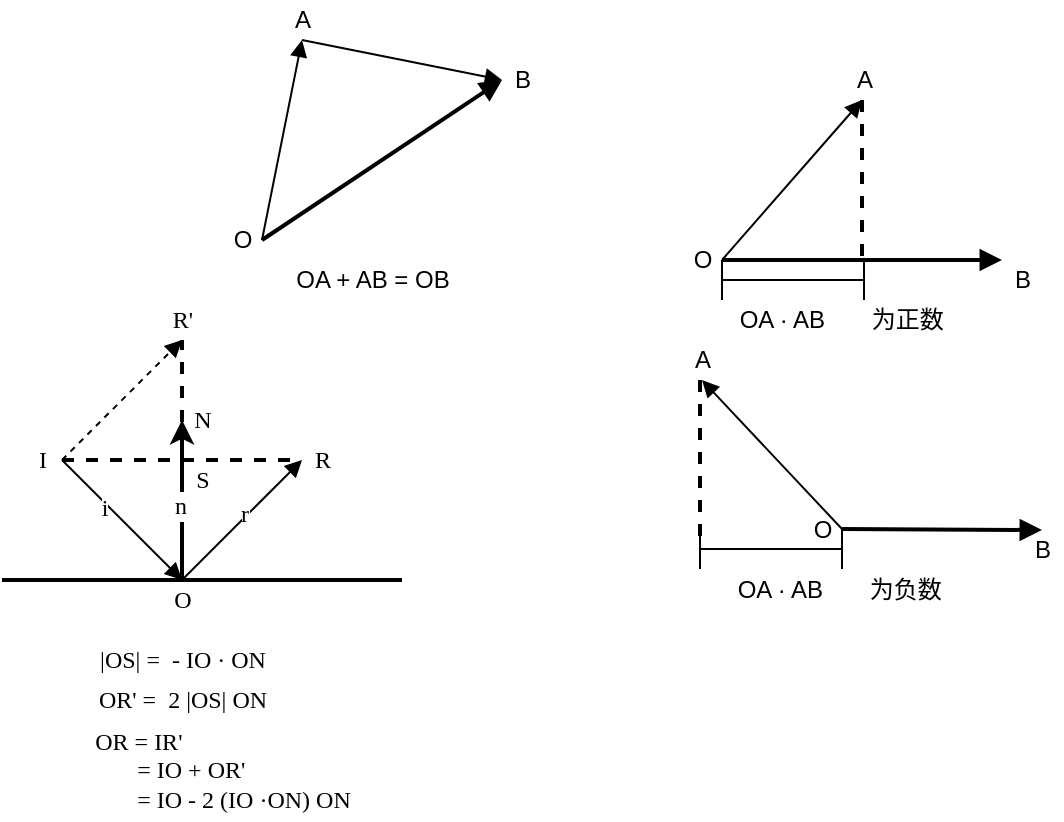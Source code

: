 <mxfile version="12.4.0" type="device" pages="1"><diagram id="kIfJ2n3xBsH6SKZ-yLcY" name="第 1 页"><mxGraphModel dx="646" dy="380" grid="1" gridSize="10" guides="1" tooltips="1" connect="1" arrows="1" fold="1" page="1" pageScale="1" pageWidth="827" pageHeight="1169" math="0" shadow="0"><root><mxCell id="0"/><mxCell id="1" parent="0"/><mxCell id="8t38GKVS5t9G_djoyhIJ-1" value="" style="endArrow=block;html=1;endFill=1;" edge="1" parent="1"><mxGeometry width="50" height="50" relative="1" as="geometry"><mxPoint x="260" y="290" as="sourcePoint"/><mxPoint x="360" y="310" as="targetPoint"/></mxGeometry></mxCell><mxCell id="8t38GKVS5t9G_djoyhIJ-2" value="" style="endArrow=block;html=1;endFill=1;strokeWidth=2;" edge="1" parent="1"><mxGeometry width="50" height="50" relative="1" as="geometry"><mxPoint x="240" y="390" as="sourcePoint"/><mxPoint x="360" y="310" as="targetPoint"/></mxGeometry></mxCell><mxCell id="8t38GKVS5t9G_djoyhIJ-3" value="" style="endArrow=block;html=1;endFill=1;" edge="1" parent="1"><mxGeometry width="50" height="50" relative="1" as="geometry"><mxPoint x="240" y="390" as="sourcePoint"/><mxPoint x="260" y="290" as="targetPoint"/></mxGeometry></mxCell><mxCell id="8t38GKVS5t9G_djoyhIJ-4" value="O" style="text;html=1;align=center;verticalAlign=middle;resizable=0;points=[];;autosize=1;" vertex="1" parent="1"><mxGeometry x="220" y="380" width="20" height="20" as="geometry"/></mxCell><mxCell id="8t38GKVS5t9G_djoyhIJ-5" value="B" style="text;html=1;align=center;verticalAlign=middle;resizable=0;points=[];;autosize=1;" vertex="1" parent="1"><mxGeometry x="360" y="300" width="20" height="20" as="geometry"/></mxCell><mxCell id="8t38GKVS5t9G_djoyhIJ-6" value="A" style="text;html=1;align=center;verticalAlign=middle;resizable=0;points=[];;autosize=1;" vertex="1" parent="1"><mxGeometry x="250" y="270" width="20" height="20" as="geometry"/></mxCell><mxCell id="8t38GKVS5t9G_djoyhIJ-7" value="OA + AB = OB" style="text;html=1;align=center;verticalAlign=middle;resizable=0;points=[];;autosize=1;" vertex="1" parent="1"><mxGeometry x="250" y="400" width="90" height="20" as="geometry"/></mxCell><mxCell id="8t38GKVS5t9G_djoyhIJ-8" value="" style="endArrow=block;html=1;endFill=1;strokeWidth=2;" edge="1" parent="1"><mxGeometry width="50" height="50" relative="1" as="geometry"><mxPoint x="470" y="400" as="sourcePoint"/><mxPoint x="610" y="400" as="targetPoint"/></mxGeometry></mxCell><mxCell id="8t38GKVS5t9G_djoyhIJ-9" value="" style="endArrow=block;html=1;endFill=1;" edge="1" parent="1"><mxGeometry width="50" height="50" relative="1" as="geometry"><mxPoint x="470" y="400" as="sourcePoint"/><mxPoint x="540" y="320" as="targetPoint"/></mxGeometry></mxCell><mxCell id="8t38GKVS5t9G_djoyhIJ-10" value="O" style="text;html=1;align=center;verticalAlign=middle;resizable=0;points=[];;autosize=1;" vertex="1" parent="1"><mxGeometry x="450" y="390" width="20" height="20" as="geometry"/></mxCell><mxCell id="8t38GKVS5t9G_djoyhIJ-11" value="B" style="text;html=1;align=center;verticalAlign=middle;resizable=0;points=[];;autosize=1;" vertex="1" parent="1"><mxGeometry x="610" y="400" width="20" height="20" as="geometry"/></mxCell><mxCell id="8t38GKVS5t9G_djoyhIJ-12" value="A" style="text;html=1;align=center;verticalAlign=middle;resizable=0;points=[];;autosize=1;" vertex="1" parent="1"><mxGeometry x="531" y="300" width="20" height="20" as="geometry"/></mxCell><mxCell id="8t38GKVS5t9G_djoyhIJ-13" value="" style="endArrow=none;dashed=1;html=1;strokeWidth=2;" edge="1" parent="1"><mxGeometry width="50" height="50" relative="1" as="geometry"><mxPoint x="540" y="320" as="sourcePoint"/><mxPoint x="540" y="400" as="targetPoint"/></mxGeometry></mxCell><mxCell id="8t38GKVS5t9G_djoyhIJ-14" value="" style="shape=crossbar;whiteSpace=wrap;html=1;rounded=1;rotation=0;" vertex="1" parent="1"><mxGeometry x="470" y="400" width="71" height="20" as="geometry"/></mxCell><mxCell id="8t38GKVS5t9G_djoyhIJ-15" value="OA · AB&amp;nbsp; &amp;nbsp; &amp;nbsp; &amp;nbsp;为正数&amp;nbsp;" style="text;html=1;align=center;verticalAlign=middle;resizable=0;points=[];;autosize=1;rotation=0;" vertex="1" parent="1"><mxGeometry x="471" y="420" width="120" height="20" as="geometry"/></mxCell><mxCell id="8t38GKVS5t9G_djoyhIJ-17" value="" style="endArrow=block;html=1;endFill=1;strokeWidth=2;" edge="1" parent="1"><mxGeometry width="50" height="50" relative="1" as="geometry"><mxPoint x="530" y="534.5" as="sourcePoint"/><mxPoint x="630" y="535" as="targetPoint"/></mxGeometry></mxCell><mxCell id="8t38GKVS5t9G_djoyhIJ-18" value="" style="endArrow=block;html=1;endFill=1;" edge="1" parent="1"><mxGeometry width="50" height="50" relative="1" as="geometry"><mxPoint x="530" y="534.5" as="sourcePoint"/><mxPoint x="460" y="460" as="targetPoint"/></mxGeometry></mxCell><mxCell id="8t38GKVS5t9G_djoyhIJ-19" value="O" style="text;html=1;align=center;verticalAlign=middle;resizable=0;points=[];;autosize=1;" vertex="1" parent="1"><mxGeometry x="510" y="524.5" width="20" height="20" as="geometry"/></mxCell><mxCell id="8t38GKVS5t9G_djoyhIJ-20" value="B" style="text;html=1;align=center;verticalAlign=middle;resizable=0;points=[];;autosize=1;" vertex="1" parent="1"><mxGeometry x="620" y="534.5" width="20" height="20" as="geometry"/></mxCell><mxCell id="8t38GKVS5t9G_djoyhIJ-21" value="A" style="text;html=1;align=center;verticalAlign=middle;resizable=0;points=[];;autosize=1;" vertex="1" parent="1"><mxGeometry x="450" y="440" width="20" height="20" as="geometry"/></mxCell><mxCell id="8t38GKVS5t9G_djoyhIJ-22" value="" style="endArrow=none;dashed=1;html=1;strokeWidth=2;" edge="1" parent="1"><mxGeometry width="50" height="50" relative="1" as="geometry"><mxPoint x="459" y="460" as="sourcePoint"/><mxPoint x="459" y="540" as="targetPoint"/></mxGeometry></mxCell><mxCell id="8t38GKVS5t9G_djoyhIJ-23" value="" style="shape=crossbar;whiteSpace=wrap;html=1;rounded=1;rotation=0;" vertex="1" parent="1"><mxGeometry x="459" y="534.5" width="71" height="20" as="geometry"/></mxCell><mxCell id="8t38GKVS5t9G_djoyhIJ-26" value="OA · AB&amp;nbsp; &amp;nbsp; &amp;nbsp; &amp;nbsp;为负数&amp;nbsp;" style="text;html=1;align=center;verticalAlign=middle;resizable=0;points=[];;autosize=1;rotation=0;" vertex="1" parent="1"><mxGeometry x="470" y="554.5" width="120" height="20" as="geometry"/></mxCell><mxCell id="8t38GKVS5t9G_djoyhIJ-27" value="" style="endArrow=block;html=1;endFill=1;" edge="1" parent="1"><mxGeometry width="50" height="50" relative="1" as="geometry"><mxPoint x="140" y="500" as="sourcePoint"/><mxPoint x="200" y="560" as="targetPoint"/></mxGeometry></mxCell><mxCell id="8t38GKVS5t9G_djoyhIJ-40" value="i" style="text;html=1;align=center;verticalAlign=middle;resizable=0;points=[];;labelBackgroundColor=#ffffff;fontFamily=Georgia;" vertex="1" connectable="0" parent="8t38GKVS5t9G_djoyhIJ-27"><mxGeometry x="-0.275" y="-2" relative="1" as="geometry"><mxPoint as="offset"/></mxGeometry></mxCell><mxCell id="8t38GKVS5t9G_djoyhIJ-28" value="" style="endArrow=classic;html=1;strokeWidth=2;" edge="1" parent="1"><mxGeometry width="50" height="50" relative="1" as="geometry"><mxPoint x="200" y="560" as="sourcePoint"/><mxPoint x="200" y="480" as="targetPoint"/></mxGeometry></mxCell><mxCell id="8t38GKVS5t9G_djoyhIJ-42" value="n" style="text;html=1;align=center;verticalAlign=middle;resizable=0;points=[];;labelBackgroundColor=#ffffff;fontFamily=Georgia;" vertex="1" connectable="0" parent="8t38GKVS5t9G_djoyhIJ-28"><mxGeometry x="-0.071" y="1" relative="1" as="geometry"><mxPoint as="offset"/></mxGeometry></mxCell><mxCell id="8t38GKVS5t9G_djoyhIJ-29" value="" style="endArrow=block;html=1;endFill=1;" edge="1" parent="1"><mxGeometry width="50" height="50" relative="1" as="geometry"><mxPoint x="200" y="560" as="sourcePoint"/><mxPoint x="260" y="500" as="targetPoint"/></mxGeometry></mxCell><mxCell id="8t38GKVS5t9G_djoyhIJ-41" value="r" style="text;html=1;align=center;verticalAlign=middle;resizable=0;points=[];;labelBackgroundColor=#ffffff;fontFamily=Georgia;" vertex="1" connectable="0" parent="8t38GKVS5t9G_djoyhIJ-29"><mxGeometry x="0.059" y="2" relative="1" as="geometry"><mxPoint as="offset"/></mxGeometry></mxCell><mxCell id="8t38GKVS5t9G_djoyhIJ-30" value="" style="endArrow=none;dashed=1;html=1;strokeWidth=2;" edge="1" parent="1"><mxGeometry width="50" height="50" relative="1" as="geometry"><mxPoint x="140" y="500" as="sourcePoint"/><mxPoint x="260" y="500" as="targetPoint"/></mxGeometry></mxCell><mxCell id="8t38GKVS5t9G_djoyhIJ-32" value="" style="endArrow=none;html=1;strokeWidth=2;" edge="1" parent="1"><mxGeometry width="50" height="50" relative="1" as="geometry"><mxPoint x="110" y="560" as="sourcePoint"/><mxPoint x="310" y="560" as="targetPoint"/></mxGeometry></mxCell><mxCell id="8t38GKVS5t9G_djoyhIJ-33" value="O" style="text;html=1;align=center;verticalAlign=middle;resizable=0;points=[];;autosize=1;fontFamily=Georgia;" vertex="1" parent="1"><mxGeometry x="190" y="560" width="20" height="20" as="geometry"/></mxCell><mxCell id="8t38GKVS5t9G_djoyhIJ-34" value="R" style="text;html=1;align=center;verticalAlign=middle;resizable=0;points=[];;autosize=1;fontFamily=Georgia;" vertex="1" parent="1"><mxGeometry x="260" y="490" width="20" height="20" as="geometry"/></mxCell><mxCell id="8t38GKVS5t9G_djoyhIJ-35" value="N" style="text;html=1;align=center;verticalAlign=middle;resizable=0;points=[];;autosize=1;fontFamily=Georgia;" vertex="1" parent="1"><mxGeometry x="200" y="470" width="20" height="20" as="geometry"/></mxCell><mxCell id="8t38GKVS5t9G_djoyhIJ-36" value="I" style="text;html=1;align=center;verticalAlign=middle;resizable=0;points=[];;autosize=1;fontFamily=Georgia;" vertex="1" parent="1"><mxGeometry x="120" y="490" width="20" height="20" as="geometry"/></mxCell><mxCell id="8t38GKVS5t9G_djoyhIJ-37" value="" style="endArrow=block;html=1;endFill=1;dashed=1;" edge="1" parent="1"><mxGeometry width="50" height="50" relative="1" as="geometry"><mxPoint x="140" y="500" as="sourcePoint"/><mxPoint x="200" y="440" as="targetPoint"/></mxGeometry></mxCell><mxCell id="8t38GKVS5t9G_djoyhIJ-43" value="" style="endArrow=none;dashed=1;html=1;strokeWidth=2;fontFamily=Georgia;" edge="1" parent="1"><mxGeometry width="50" height="50" relative="1" as="geometry"><mxPoint x="200" y="481" as="sourcePoint"/><mxPoint x="200" y="440" as="targetPoint"/></mxGeometry></mxCell><mxCell id="8t38GKVS5t9G_djoyhIJ-44" value="R'" style="text;html=1;align=center;verticalAlign=middle;resizable=0;points=[];;autosize=1;fontFamily=Georgia;" vertex="1" parent="1"><mxGeometry x="185" y="420" width="30" height="20" as="geometry"/></mxCell><mxCell id="8t38GKVS5t9G_djoyhIJ-45" value="S" style="text;html=1;align=center;verticalAlign=middle;resizable=0;points=[];;autosize=1;fontFamily=Georgia;" vertex="1" parent="1"><mxGeometry x="200" y="500" width="20" height="20" as="geometry"/></mxCell><mxCell id="8t38GKVS5t9G_djoyhIJ-46" value="|OS| =&amp;nbsp; - IO · ON" style="text;html=1;align=center;verticalAlign=middle;resizable=0;points=[];;autosize=1;fontFamily=Georgia;" vertex="1" parent="1"><mxGeometry x="150" y="590" width="100" height="20" as="geometry"/></mxCell><mxCell id="8t38GKVS5t9G_djoyhIJ-47" value="OR' =&amp;nbsp; 2 |OS| ON" style="text;html=1;align=center;verticalAlign=middle;resizable=0;points=[];;autosize=1;fontFamily=Georgia;" vertex="1" parent="1"><mxGeometry x="145" y="610" width="110" height="20" as="geometry"/></mxCell><mxCell id="8t38GKVS5t9G_djoyhIJ-48" value="&lt;div style=&quot;text-align: left&quot;&gt;&lt;span&gt;OR = IR'&amp;nbsp;&lt;/span&gt;&lt;/div&gt;&lt;div style=&quot;text-align: left&quot;&gt;&lt;span&gt;&amp;nbsp; &amp;nbsp; &amp;nbsp; &amp;nbsp;= IO + OR'&lt;/span&gt;&lt;/div&gt;&lt;div style=&quot;text-align: left&quot;&gt;&lt;span&gt;&amp;nbsp; &amp;nbsp; &amp;nbsp; &amp;nbsp;= IO - 2 (IO ·ON) ON&lt;/span&gt;&lt;/div&gt;" style="text;html=1;align=center;verticalAlign=middle;resizable=0;points=[];;autosize=1;fontFamily=Georgia;" vertex="1" parent="1"><mxGeometry x="145" y="630" width="150" height="50" as="geometry"/></mxCell></root></mxGraphModel></diagram></mxfile>